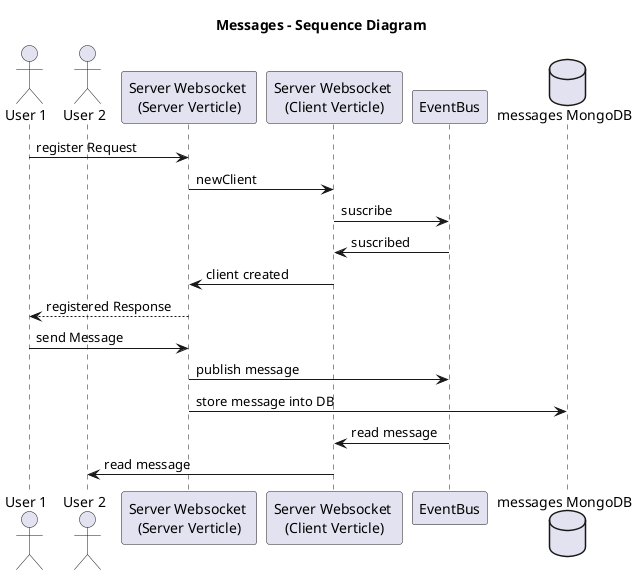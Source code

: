 @startuml

title "Messages - Sequence Diagram"

actor "User 1"
actor "User 2"
participant "Server Websocket \n(Server Verticle)"
participant "Server Websocket \n(Client Verticle)"
participant "EventBus"
database "messages MongoDB"

"User 1" -> "Server Websocket \n(Server Verticle)" : register Request
"Server Websocket \n(Server Verticle)" -> "Server Websocket \n(Client Verticle)" : newClient
"Server Websocket \n(Client Verticle)" -> "EventBus" : suscribe
"EventBus" -> "Server Websocket \n(Client Verticle)" : suscribed
"Server Websocket \n(Client Verticle)" -> "Server Websocket \n(Server Verticle)" : client created



"User 1" <-- "Server Websocket \n(Server Verticle)" : registered Response
"User 1" -> "Server Websocket \n(Server Verticle)" : send Message
"Server Websocket \n(Server Verticle)" -> "EventBus" : publish message

"Server Websocket \n(Server Verticle)" -> "messages MongoDB" : store message into DB

"EventBus" -> "Server Websocket \n(Client Verticle)" : read message
"Server Websocket \n(Client Verticle)" -> "User 2" : read message


@enduml